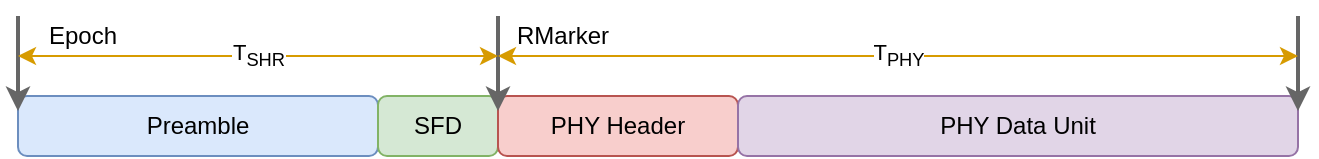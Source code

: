 <mxfile version="13.9.9" type="device"><diagram id="FoIKwx35n1Rf0NJK6DTk" name="Page-1"><mxGraphModel dx="645" dy="406" grid="1" gridSize="10" guides="1" tooltips="1" connect="1" arrows="1" fold="1" page="1" pageScale="1" pageWidth="850" pageHeight="1100" math="0" shadow="0"><root><mxCell id="0"/><mxCell id="1" parent="0"/><mxCell id="C6g9YqNbd0YZrNFg9lMR-1" value="Preamble" style="rounded=1;whiteSpace=wrap;html=1;fillColor=#dae8fc;strokeColor=#6c8ebf;" parent="1" vertex="1"><mxGeometry x="160" y="160" width="180" height="30" as="geometry"/></mxCell><mxCell id="C6g9YqNbd0YZrNFg9lMR-2" value="SFD" style="rounded=1;whiteSpace=wrap;html=1;fillColor=#d5e8d4;strokeColor=#82b366;" parent="1" vertex="1"><mxGeometry x="340" y="160" width="60" height="30" as="geometry"/></mxCell><mxCell id="C6g9YqNbd0YZrNFg9lMR-3" value="PHY Header" style="rounded=1;whiteSpace=wrap;html=1;fillColor=#f8cecc;strokeColor=#b85450;" parent="1" vertex="1"><mxGeometry x="400" y="160" width="120" height="30" as="geometry"/></mxCell><mxCell id="C6g9YqNbd0YZrNFg9lMR-4" value="PHY Data Unit" style="rounded=1;whiteSpace=wrap;html=1;fillColor=#e1d5e7;strokeColor=#9673a6;" parent="1" vertex="1"><mxGeometry x="520" y="160" width="280" height="30" as="geometry"/></mxCell><mxCell id="C6g9YqNbd0YZrNFg9lMR-13" value="" style="endArrow=classic;html=1;entryX=0;entryY=0.25;entryDx=0;entryDy=0;fillColor=#f5f5f5;strokeColor=#666666;strokeWidth=2;" parent="1" target="C6g9YqNbd0YZrNFg9lMR-3" edge="1"><mxGeometry width="50" height="50" relative="1" as="geometry"><mxPoint x="400" y="120" as="sourcePoint"/><mxPoint x="450" y="160" as="targetPoint"/></mxGeometry></mxCell><mxCell id="C6g9YqNbd0YZrNFg9lMR-14" value="RMarker" style="text;html=1;strokeColor=none;fillColor=none;align=center;verticalAlign=middle;whiteSpace=wrap;rounded=0;" parent="1" vertex="1"><mxGeometry x="405" y="120" width="55" height="20" as="geometry"/></mxCell><mxCell id="C6g9YqNbd0YZrNFg9lMR-15" value="" style="endArrow=classic;html=1;entryX=0;entryY=0.25;entryDx=0;entryDy=0;fillColor=#f5f5f5;strokeColor=#666666;strokeWidth=2;" parent="1" edge="1"><mxGeometry width="50" height="50" relative="1" as="geometry"><mxPoint x="160" y="120" as="sourcePoint"/><mxPoint x="160" y="167.5" as="targetPoint"/></mxGeometry></mxCell><mxCell id="C6g9YqNbd0YZrNFg9lMR-16" value="Epoch" style="text;html=1;strokeColor=none;fillColor=none;align=center;verticalAlign=middle;whiteSpace=wrap;rounded=0;" parent="1" vertex="1"><mxGeometry x="165" y="120" width="55" height="20" as="geometry"/></mxCell><mxCell id="C6g9YqNbd0YZrNFg9lMR-17" value="T&lt;sub&gt;SHR&lt;/sub&gt;" style="endArrow=classic;startArrow=classic;html=1;fillColor=#ffe6cc;strokeColor=#d79b00;" parent="1" edge="1"><mxGeometry width="50" height="50" relative="1" as="geometry"><mxPoint x="160" y="140" as="sourcePoint"/><mxPoint x="400" y="140" as="targetPoint"/></mxGeometry></mxCell><mxCell id="AEaMNputrvn7Hqc4vzrR-1" value="" style="endArrow=classic;html=1;entryX=0;entryY=0.25;entryDx=0;entryDy=0;fillColor=#f5f5f5;strokeColor=#666666;strokeWidth=2;" edge="1" parent="1"><mxGeometry width="50" height="50" relative="1" as="geometry"><mxPoint x="800" y="120" as="sourcePoint"/><mxPoint x="800" y="167.5" as="targetPoint"/></mxGeometry></mxCell><mxCell id="AEaMNputrvn7Hqc4vzrR-2" value="T&lt;sub&gt;PHY&lt;/sub&gt;" style="endArrow=classic;startArrow=classic;html=1;fillColor=#ffe6cc;strokeColor=#d79b00;" edge="1" parent="1"><mxGeometry width="50" height="50" relative="1" as="geometry"><mxPoint x="400" y="140" as="sourcePoint"/><mxPoint x="800" y="140" as="targetPoint"/></mxGeometry></mxCell></root></mxGraphModel></diagram></mxfile>